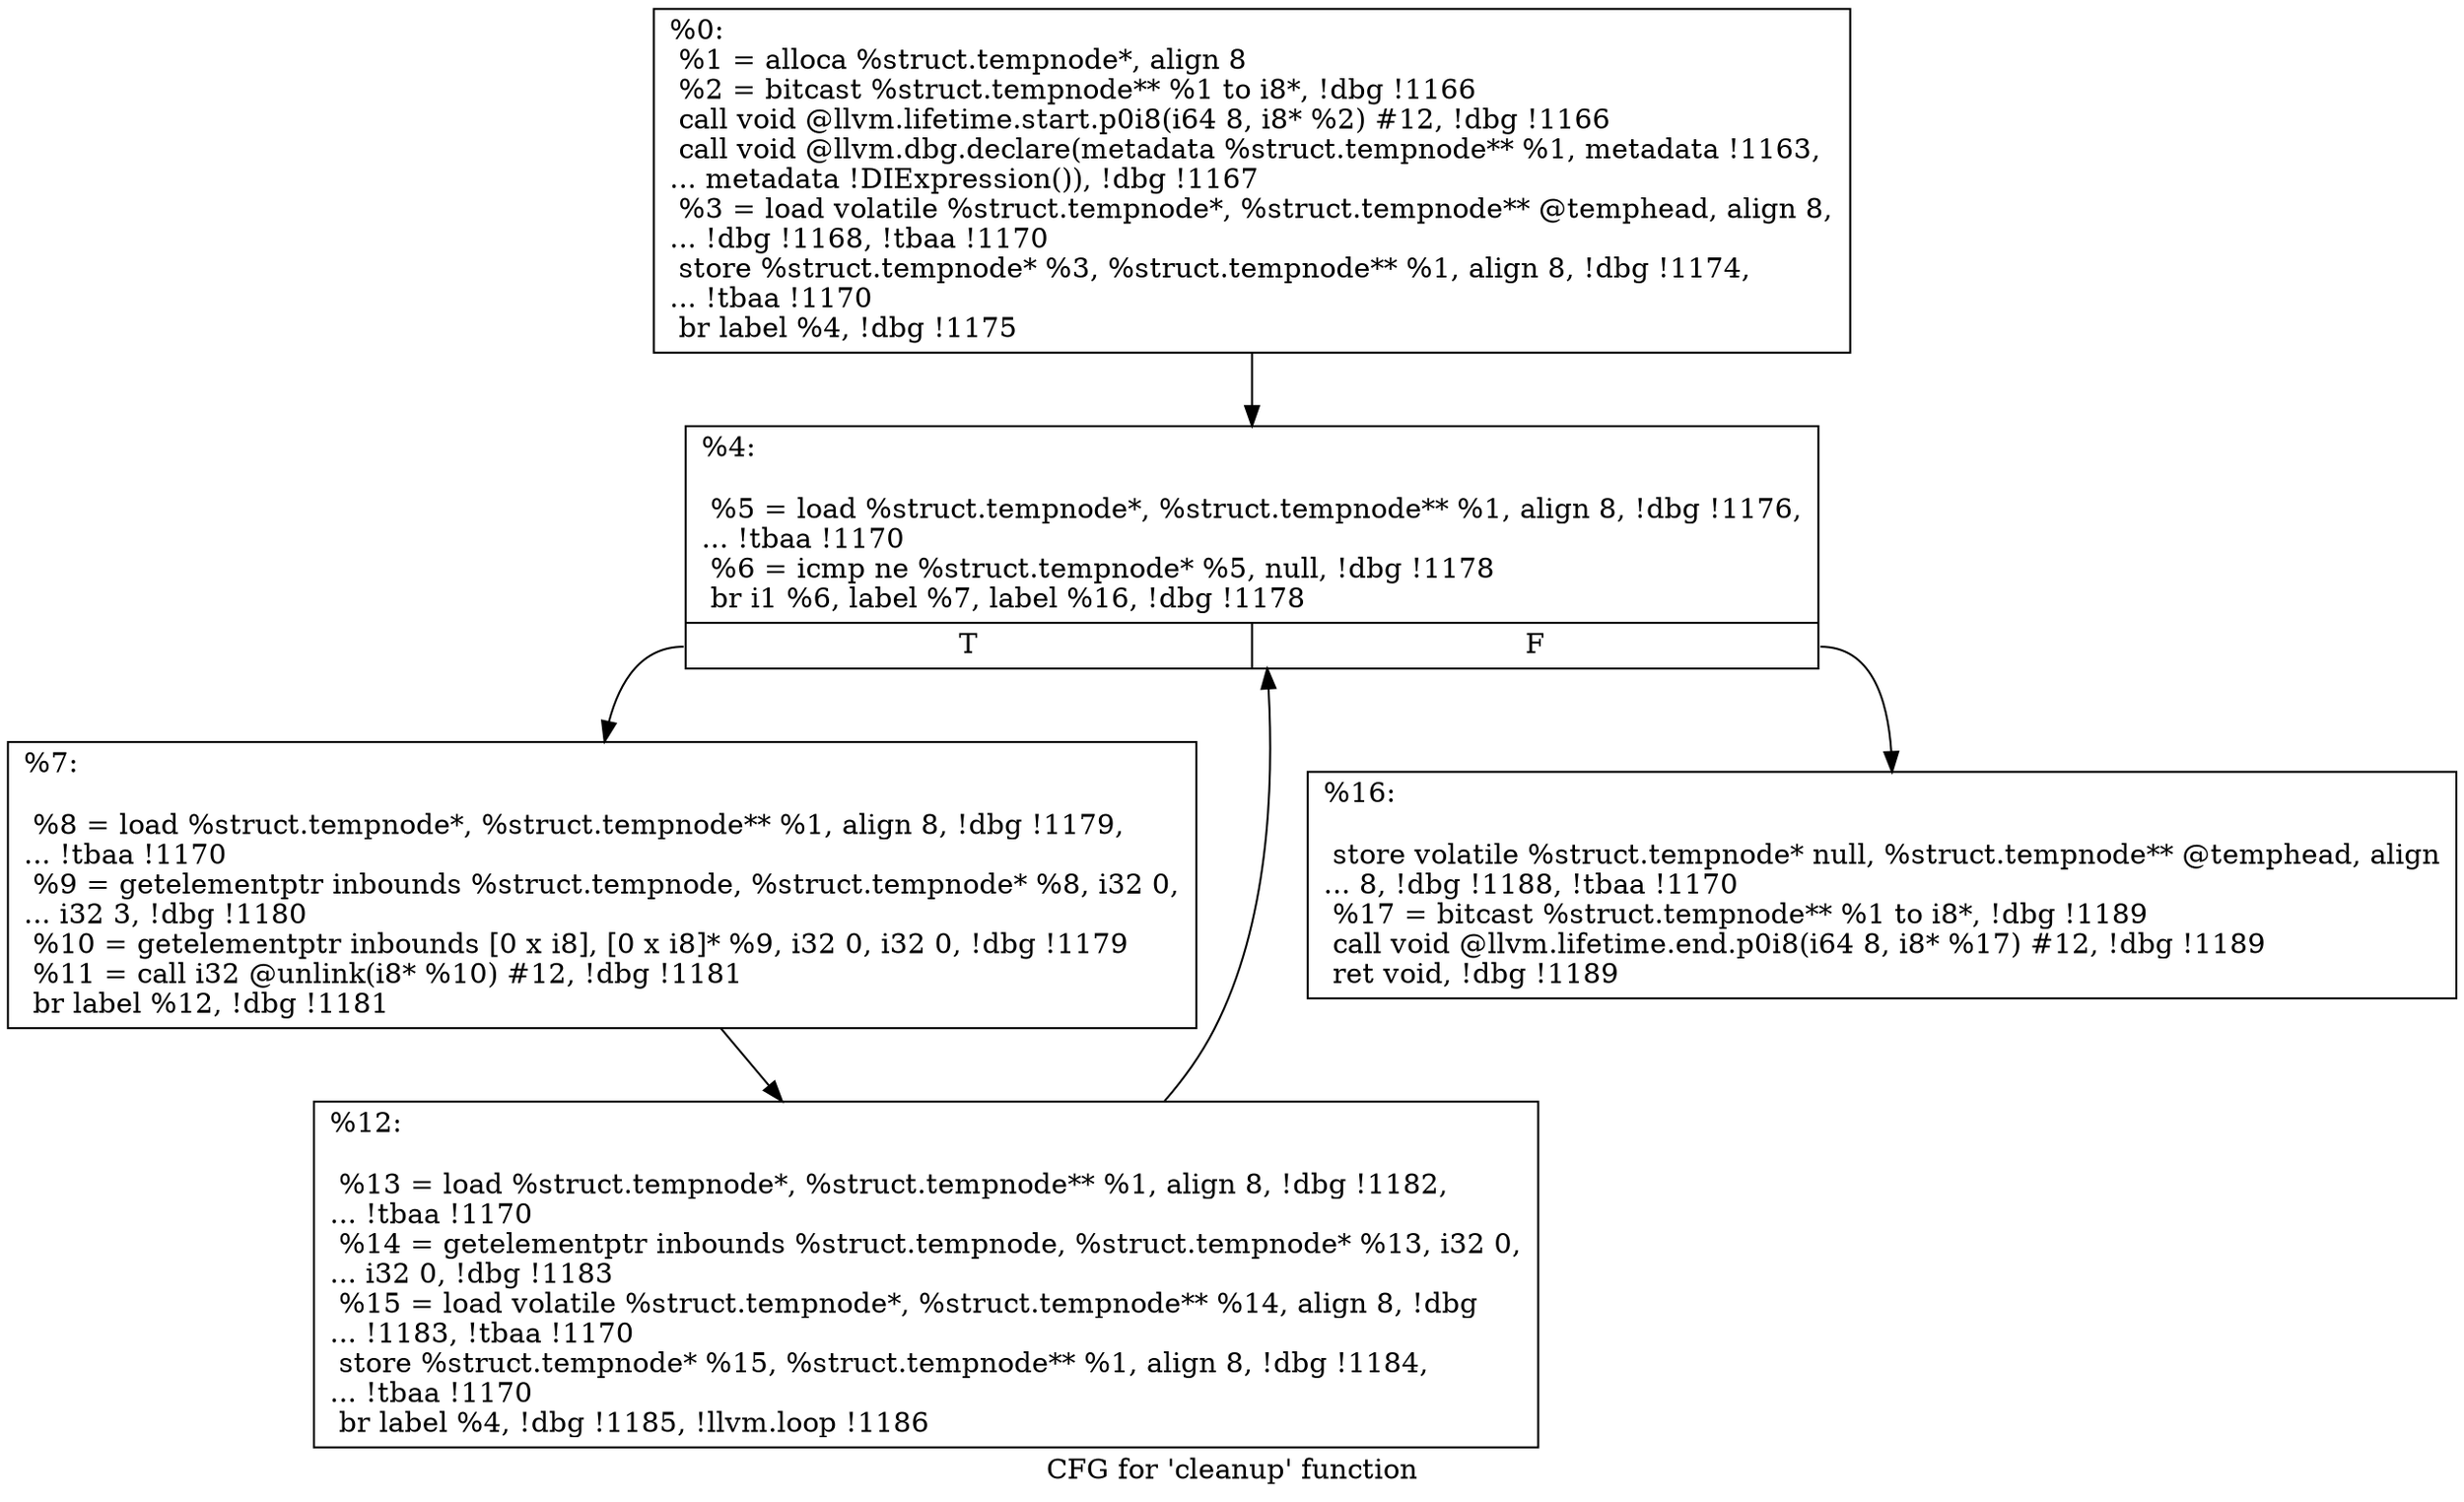 digraph "CFG for 'cleanup' function" {
	label="CFG for 'cleanup' function";

	Node0x168eca0 [shape=record,label="{%0:\l  %1 = alloca %struct.tempnode*, align 8\l  %2 = bitcast %struct.tempnode** %1 to i8*, !dbg !1166\l  call void @llvm.lifetime.start.p0i8(i64 8, i8* %2) #12, !dbg !1166\l  call void @llvm.dbg.declare(metadata %struct.tempnode** %1, metadata !1163,\l... metadata !DIExpression()), !dbg !1167\l  %3 = load volatile %struct.tempnode*, %struct.tempnode** @temphead, align 8,\l... !dbg !1168, !tbaa !1170\l  store %struct.tempnode* %3, %struct.tempnode** %1, align 8, !dbg !1174,\l... !tbaa !1170\l  br label %4, !dbg !1175\l}"];
	Node0x168eca0 -> Node0x1690610;
	Node0x1690610 [shape=record,label="{%4:\l\l  %5 = load %struct.tempnode*, %struct.tempnode** %1, align 8, !dbg !1176,\l... !tbaa !1170\l  %6 = icmp ne %struct.tempnode* %5, null, !dbg !1178\l  br i1 %6, label %7, label %16, !dbg !1178\l|{<s0>T|<s1>F}}"];
	Node0x1690610:s0 -> Node0x1690660;
	Node0x1690610:s1 -> Node0x1690700;
	Node0x1690660 [shape=record,label="{%7:\l\l  %8 = load %struct.tempnode*, %struct.tempnode** %1, align 8, !dbg !1179,\l... !tbaa !1170\l  %9 = getelementptr inbounds %struct.tempnode, %struct.tempnode* %8, i32 0,\l... i32 3, !dbg !1180\l  %10 = getelementptr inbounds [0 x i8], [0 x i8]* %9, i32 0, i32 0, !dbg !1179\l  %11 = call i32 @unlink(i8* %10) #12, !dbg !1181\l  br label %12, !dbg !1181\l}"];
	Node0x1690660 -> Node0x16906b0;
	Node0x16906b0 [shape=record,label="{%12:\l\l  %13 = load %struct.tempnode*, %struct.tempnode** %1, align 8, !dbg !1182,\l... !tbaa !1170\l  %14 = getelementptr inbounds %struct.tempnode, %struct.tempnode* %13, i32 0,\l... i32 0, !dbg !1183\l  %15 = load volatile %struct.tempnode*, %struct.tempnode** %14, align 8, !dbg\l... !1183, !tbaa !1170\l  store %struct.tempnode* %15, %struct.tempnode** %1, align 8, !dbg !1184,\l... !tbaa !1170\l  br label %4, !dbg !1185, !llvm.loop !1186\l}"];
	Node0x16906b0 -> Node0x1690610;
	Node0x1690700 [shape=record,label="{%16:\l\l  store volatile %struct.tempnode* null, %struct.tempnode** @temphead, align\l... 8, !dbg !1188, !tbaa !1170\l  %17 = bitcast %struct.tempnode** %1 to i8*, !dbg !1189\l  call void @llvm.lifetime.end.p0i8(i64 8, i8* %17) #12, !dbg !1189\l  ret void, !dbg !1189\l}"];
}
